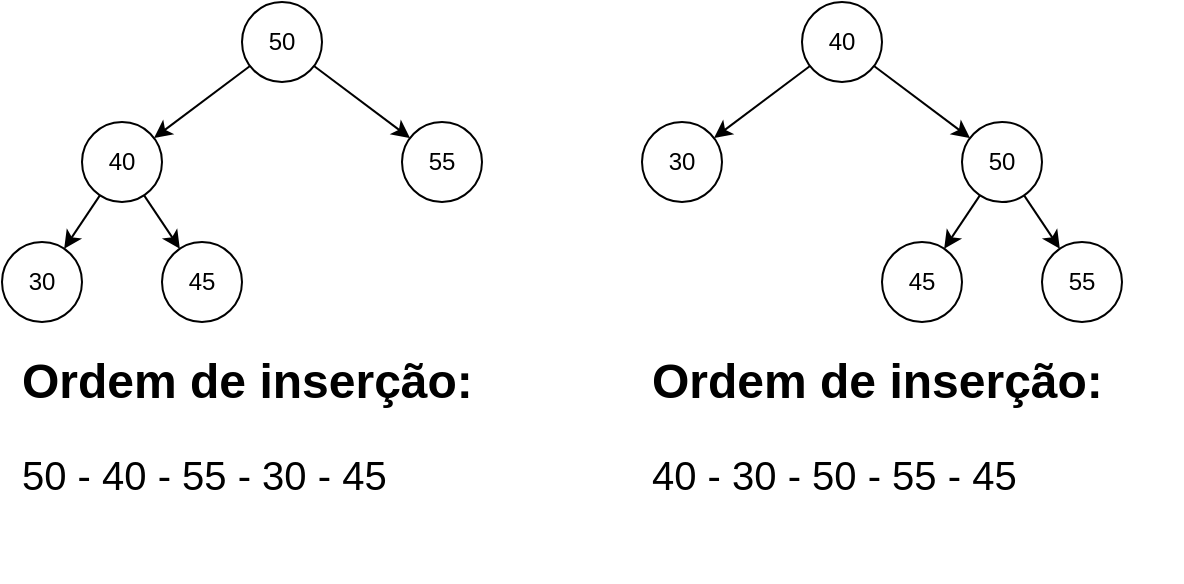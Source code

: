 <mxfile>
    <diagram id="FtDpxzvYFZKY2ejrkmam" name="Página-1">
        <mxGraphModel dx="820" dy="458" grid="1" gridSize="10" guides="1" tooltips="1" connect="1" arrows="1" fold="1" page="1" pageScale="1" pageWidth="827" pageHeight="1169" math="0" shadow="0">
            <root>
                <mxCell id="0"/>
                <mxCell id="1" parent="0"/>
                <mxCell id="4" value="" style="edgeStyle=none;html=1;" edge="1" parent="1" source="2" target="3">
                    <mxGeometry relative="1" as="geometry"/>
                </mxCell>
                <mxCell id="10" value="" style="edgeStyle=none;html=1;" edge="1" parent="1" source="2" target="9">
                    <mxGeometry relative="1" as="geometry"/>
                </mxCell>
                <mxCell id="2" value="50" style="ellipse;whiteSpace=wrap;html=1;aspect=fixed;" vertex="1" parent="1">
                    <mxGeometry x="200" y="40" width="40" height="40" as="geometry"/>
                </mxCell>
                <mxCell id="6" value="" style="edgeStyle=none;html=1;" edge="1" parent="1" source="3" target="5">
                    <mxGeometry relative="1" as="geometry"/>
                </mxCell>
                <mxCell id="8" value="" style="edgeStyle=none;html=1;" edge="1" parent="1" source="3" target="7">
                    <mxGeometry relative="1" as="geometry"/>
                </mxCell>
                <mxCell id="3" value="40" style="ellipse;whiteSpace=wrap;html=1;aspect=fixed;" vertex="1" parent="1">
                    <mxGeometry x="120" y="100" width="40" height="40" as="geometry"/>
                </mxCell>
                <mxCell id="5" value="30" style="ellipse;whiteSpace=wrap;html=1;aspect=fixed;" vertex="1" parent="1">
                    <mxGeometry x="80" y="160" width="40" height="40" as="geometry"/>
                </mxCell>
                <mxCell id="7" value="45" style="ellipse;whiteSpace=wrap;html=1;aspect=fixed;" vertex="1" parent="1">
                    <mxGeometry x="160" y="160" width="40" height="40" as="geometry"/>
                </mxCell>
                <mxCell id="9" value="55" style="ellipse;whiteSpace=wrap;html=1;aspect=fixed;" vertex="1" parent="1">
                    <mxGeometry x="280" y="100" width="40" height="40" as="geometry"/>
                </mxCell>
                <mxCell id="11" value="" style="edgeStyle=none;html=1;" edge="1" parent="1" source="13" target="16">
                    <mxGeometry relative="1" as="geometry"/>
                </mxCell>
                <mxCell id="12" value="" style="edgeStyle=none;html=1;" edge="1" parent="1" source="13" target="19">
                    <mxGeometry relative="1" as="geometry"/>
                </mxCell>
                <mxCell id="13" value="40" style="ellipse;whiteSpace=wrap;html=1;aspect=fixed;" vertex="1" parent="1">
                    <mxGeometry x="480" y="40" width="40" height="40" as="geometry"/>
                </mxCell>
                <mxCell id="14" value="" style="edgeStyle=none;html=1;" edge="1" parent="1" source="16" target="17">
                    <mxGeometry relative="1" as="geometry"/>
                </mxCell>
                <mxCell id="15" value="" style="edgeStyle=none;html=1;" edge="1" parent="1" source="16" target="18">
                    <mxGeometry relative="1" as="geometry"/>
                </mxCell>
                <mxCell id="16" value="50" style="ellipse;whiteSpace=wrap;html=1;aspect=fixed;" vertex="1" parent="1">
                    <mxGeometry x="560" y="100" width="40" height="40" as="geometry"/>
                </mxCell>
                <mxCell id="17" value="45" style="ellipse;whiteSpace=wrap;html=1;aspect=fixed;" vertex="1" parent="1">
                    <mxGeometry x="520" y="160" width="40" height="40" as="geometry"/>
                </mxCell>
                <mxCell id="18" value="55" style="ellipse;whiteSpace=wrap;html=1;aspect=fixed;" vertex="1" parent="1">
                    <mxGeometry x="600" y="160" width="40" height="40" as="geometry"/>
                </mxCell>
                <mxCell id="19" value="30" style="ellipse;whiteSpace=wrap;html=1;aspect=fixed;" vertex="1" parent="1">
                    <mxGeometry x="400" y="100" width="40" height="40" as="geometry"/>
                </mxCell>
                <mxCell id="21" value="&lt;h1&gt;Ordem de inserção:&lt;/h1&gt;&lt;p style=&quot;font-size: 20px&quot;&gt;50 - 40 - 55 - 30 - 45&amp;nbsp;&lt;/p&gt;" style="text;html=1;strokeColor=none;fillColor=none;spacing=5;spacingTop=-20;whiteSpace=wrap;overflow=hidden;rounded=0;" vertex="1" parent="1">
                    <mxGeometry x="85" y="210" width="270" height="120" as="geometry"/>
                </mxCell>
                <mxCell id="22" value="&lt;h1&gt;Ordem de inserção:&lt;/h1&gt;&lt;p style=&quot;font-size: 20px&quot;&gt;40 - 30 - 50 - 55 - 45&amp;nbsp;&lt;/p&gt;" style="text;html=1;strokeColor=none;fillColor=none;spacing=5;spacingTop=-20;whiteSpace=wrap;overflow=hidden;rounded=0;" vertex="1" parent="1">
                    <mxGeometry x="400" y="210" width="270" height="120" as="geometry"/>
                </mxCell>
            </root>
        </mxGraphModel>
    </diagram>
</mxfile>